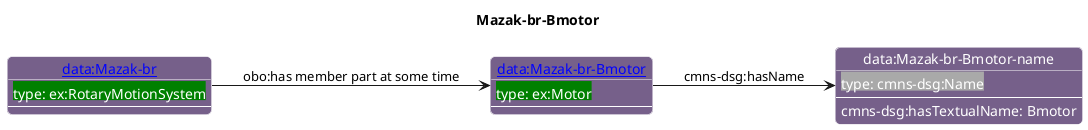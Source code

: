 @startuml
skinparam linetype polyline
left to right direction
title Mazak-br-Bmotor

skinparam roundCorner 10

skinparam object {
  BackgroundColor 76608A
  fontColor White
  BorderColor White 
  FontName Helvetica   
}

skinparam class{
   BackgroundColor White
   fontColor black
   FontStyle bold
   FontName Helvetica
}

object "[[./Mazak-br-Bmotor.html data:Mazak-br-Bmotor]]" as o1 #76608A {
 <back:#Green>type: ex:Motor</back> 
---
 }
object "data:Mazak-br-Bmotor-name" as o2 #76608A {
 <back:#DarkGrey>type: cmns-dsg:Name</back> 
---
 }
object "[[./Mazak-br.html data:Mazak-br]]" as o3 #76608A {
 <back:#Green>type: ex:RotaryMotionSystem</back> 
---
 }
o1 --> o2 : cmns-dsg:hasName
o2 : cmns-dsg:hasTextualName: Bmotor
o3 --> o1 : obo:has member part at some time
@enduml
